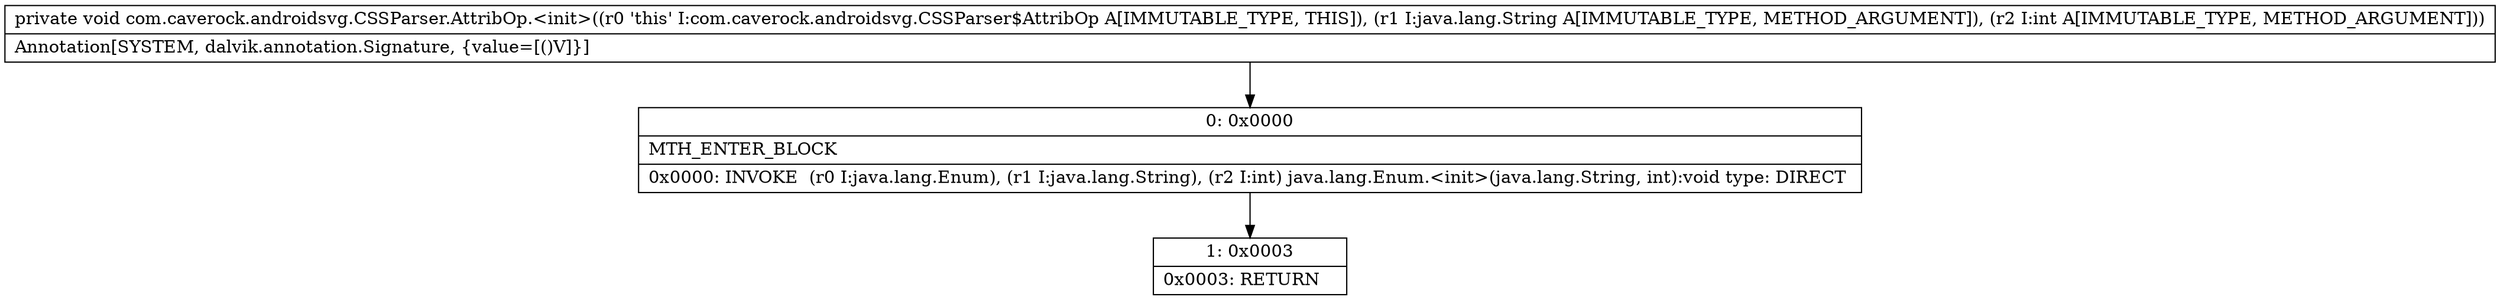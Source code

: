 digraph "CFG forcom.caverock.androidsvg.CSSParser.AttribOp.\<init\>(Ljava\/lang\/String;I)V" {
Node_0 [shape=record,label="{0\:\ 0x0000|MTH_ENTER_BLOCK\l|0x0000: INVOKE  (r0 I:java.lang.Enum), (r1 I:java.lang.String), (r2 I:int) java.lang.Enum.\<init\>(java.lang.String, int):void type: DIRECT \l}"];
Node_1 [shape=record,label="{1\:\ 0x0003|0x0003: RETURN   \l}"];
MethodNode[shape=record,label="{private void com.caverock.androidsvg.CSSParser.AttribOp.\<init\>((r0 'this' I:com.caverock.androidsvg.CSSParser$AttribOp A[IMMUTABLE_TYPE, THIS]), (r1 I:java.lang.String A[IMMUTABLE_TYPE, METHOD_ARGUMENT]), (r2 I:int A[IMMUTABLE_TYPE, METHOD_ARGUMENT]))  | Annotation[SYSTEM, dalvik.annotation.Signature, \{value=[()V]\}]\l}"];
MethodNode -> Node_0;
Node_0 -> Node_1;
}

